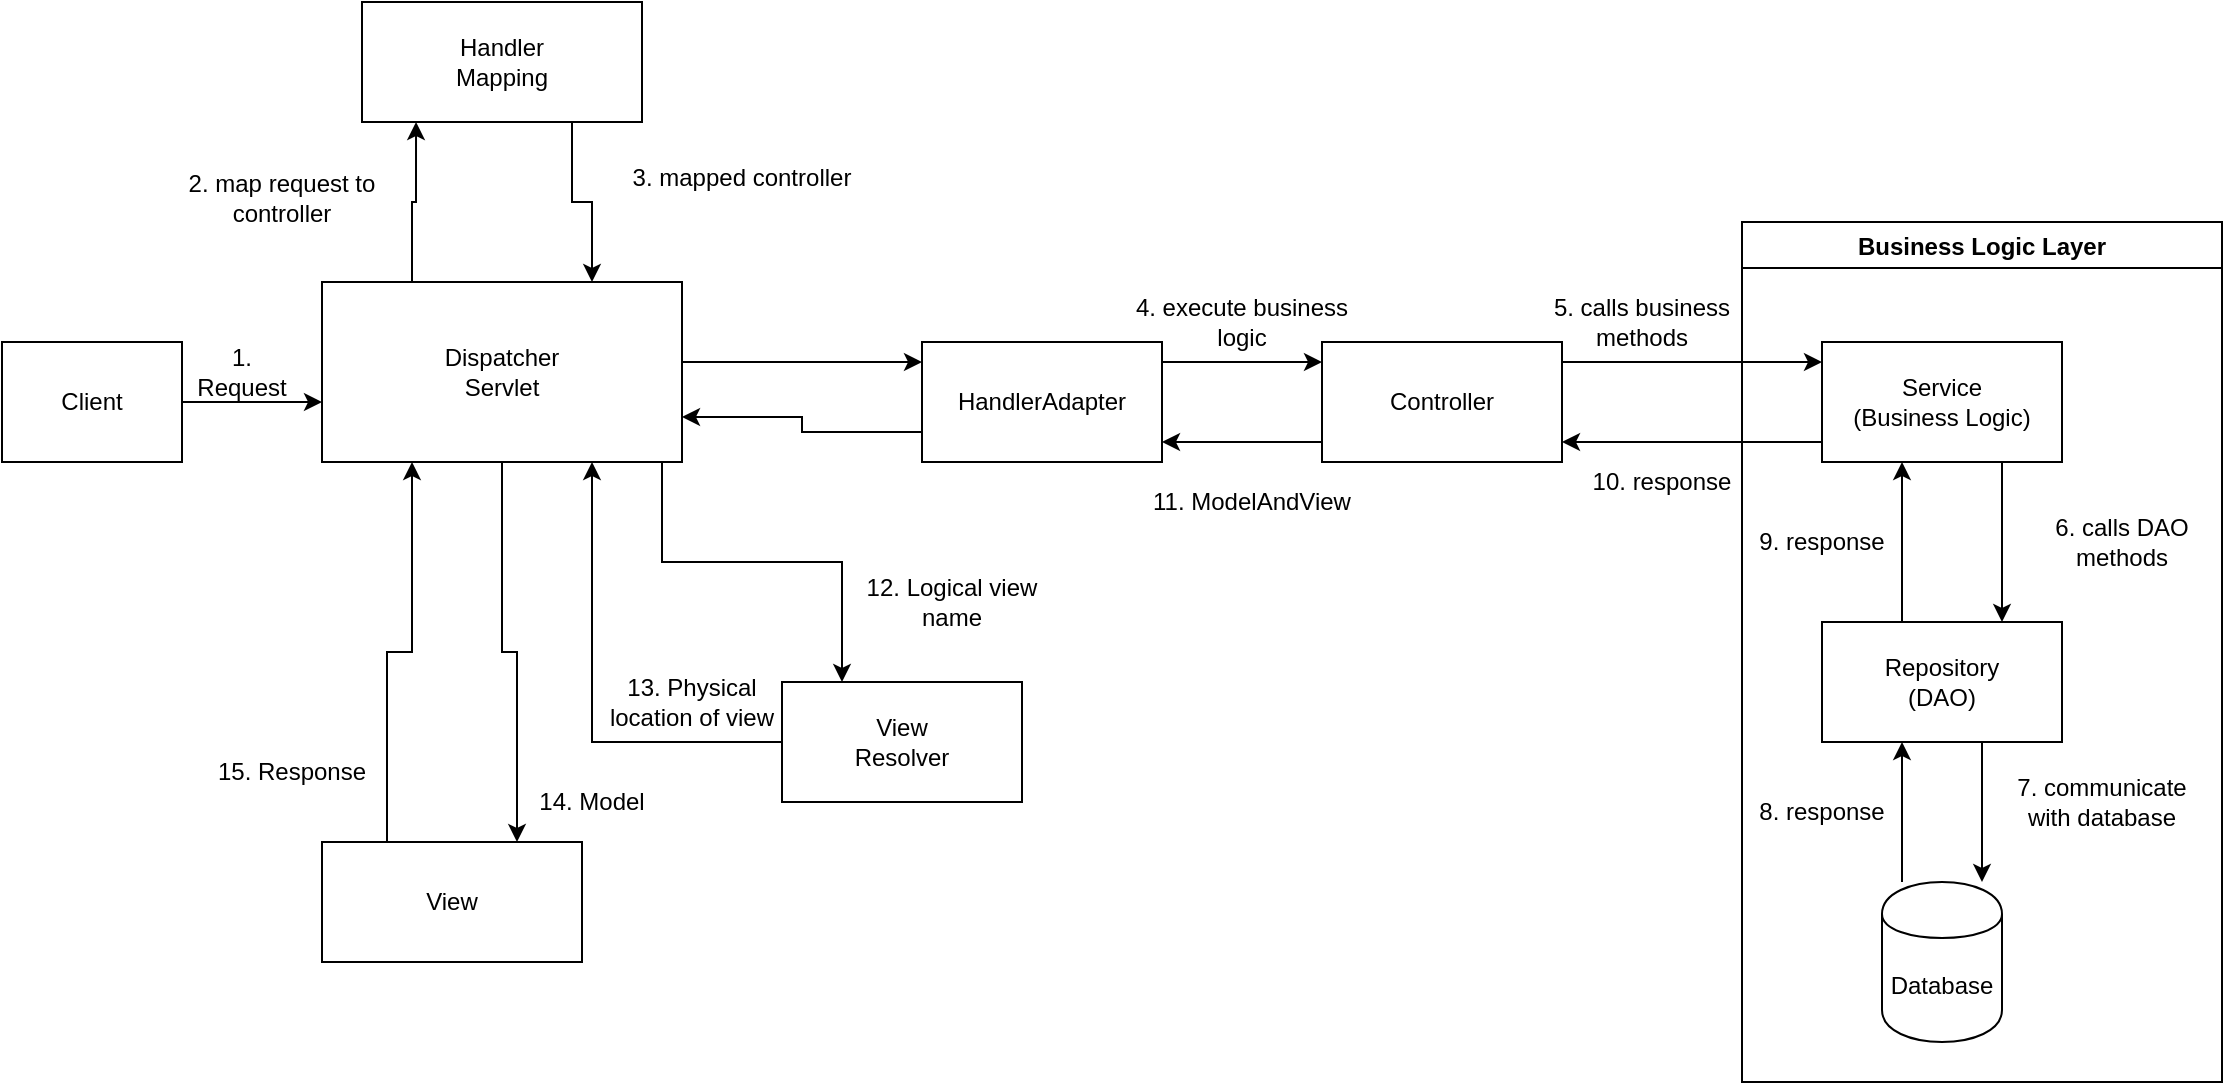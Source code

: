 <mxfile version="10.7.3" type="device"><diagram id="-wCOj6DN_ru2OMGypYO1" name="Page-1"><mxGraphModel dx="840" dy="415" grid="1" gridSize="10" guides="1" tooltips="1" connect="1" arrows="1" fold="1" page="1" pageScale="1" pageWidth="850" pageHeight="1100" math="0" shadow="0"><root><mxCell id="0"/><mxCell id="1" parent="0"/><mxCell id="YCms7LC0hTfmAGJ45y2O-3" value="" style="edgeStyle=orthogonalEdgeStyle;rounded=0;orthogonalLoop=1;jettySize=auto;html=1;" edge="1" parent="1" source="YCms7LC0hTfmAGJ45y2O-1" target="YCms7LC0hTfmAGJ45y2O-2"><mxGeometry relative="1" as="geometry"><Array as="points"><mxPoint x="200" y="240"/><mxPoint x="200" y="240"/></Array></mxGeometry></mxCell><mxCell id="YCms7LC0hTfmAGJ45y2O-1" value="Client&lt;br&gt;" style="rounded=0;whiteSpace=wrap;html=1;" vertex="1" parent="1"><mxGeometry x="20" y="210" width="90" height="60" as="geometry"/></mxCell><mxCell id="YCms7LC0hTfmAGJ45y2O-9" value="" style="edgeStyle=orthogonalEdgeStyle;rounded=0;orthogonalLoop=1;jettySize=auto;html=1;" edge="1" parent="1" source="YCms7LC0hTfmAGJ45y2O-2" target="YCms7LC0hTfmAGJ45y2O-8"><mxGeometry relative="1" as="geometry"><Array as="points"><mxPoint x="450" y="220"/><mxPoint x="450" y="220"/></Array></mxGeometry></mxCell><mxCell id="YCms7LC0hTfmAGJ45y2O-28" value="" style="edgeStyle=orthogonalEdgeStyle;rounded=0;orthogonalLoop=1;jettySize=auto;html=1;" edge="1" parent="1" source="YCms7LC0hTfmAGJ45y2O-2" target="YCms7LC0hTfmAGJ45y2O-27"><mxGeometry relative="1" as="geometry"><Array as="points"><mxPoint x="350" y="320"/><mxPoint x="440" y="320"/></Array></mxGeometry></mxCell><mxCell id="YCms7LC0hTfmAGJ45y2O-70" style="edgeStyle=orthogonalEdgeStyle;rounded=0;orthogonalLoop=1;jettySize=auto;html=1;exitX=0.5;exitY=1;exitDx=0;exitDy=0;entryX=0.75;entryY=0;entryDx=0;entryDy=0;strokeColor=#000000;" edge="1" parent="1" source="YCms7LC0hTfmAGJ45y2O-2" target="YCms7LC0hTfmAGJ45y2O-31"><mxGeometry relative="1" as="geometry"/></mxCell><mxCell id="YCms7LC0hTfmAGJ45y2O-73" style="edgeStyle=orthogonalEdgeStyle;rounded=0;orthogonalLoop=1;jettySize=auto;html=1;exitX=0.25;exitY=0;exitDx=0;exitDy=0;entryX=0.193;entryY=1;entryDx=0;entryDy=0;entryPerimeter=0;strokeColor=#000000;" edge="1" parent="1" source="YCms7LC0hTfmAGJ45y2O-2" target="YCms7LC0hTfmAGJ45y2O-4"><mxGeometry relative="1" as="geometry"/></mxCell><mxCell id="YCms7LC0hTfmAGJ45y2O-2" value="Dispatcher&lt;br&gt;Servlet&lt;br&gt;" style="rounded=0;whiteSpace=wrap;html=1;" vertex="1" parent="1"><mxGeometry x="180" y="180" width="180" height="90" as="geometry"/></mxCell><mxCell id="YCms7LC0hTfmAGJ45y2O-71" style="edgeStyle=orthogonalEdgeStyle;rounded=0;orthogonalLoop=1;jettySize=auto;html=1;exitX=0.25;exitY=0;exitDx=0;exitDy=0;entryX=0.25;entryY=1;entryDx=0;entryDy=0;strokeColor=#000000;" edge="1" parent="1" source="YCms7LC0hTfmAGJ45y2O-31" target="YCms7LC0hTfmAGJ45y2O-2"><mxGeometry relative="1" as="geometry"/></mxCell><mxCell id="YCms7LC0hTfmAGJ45y2O-31" value="View&lt;br&gt;" style="rounded=0;whiteSpace=wrap;html=1;" vertex="1" parent="1"><mxGeometry x="180" y="460" width="130" height="60" as="geometry"/></mxCell><mxCell id="YCms7LC0hTfmAGJ45y2O-29" style="edgeStyle=orthogonalEdgeStyle;rounded=0;orthogonalLoop=1;jettySize=auto;html=1;exitX=0;exitY=0.5;exitDx=0;exitDy=0;entryX=0.75;entryY=1;entryDx=0;entryDy=0;strokeColor=#000000;" edge="1" parent="1" source="YCms7LC0hTfmAGJ45y2O-27" target="YCms7LC0hTfmAGJ45y2O-2"><mxGeometry relative="1" as="geometry"/></mxCell><mxCell id="YCms7LC0hTfmAGJ45y2O-27" value="View&lt;br&gt;Resolver&lt;br&gt;" style="rounded=0;whiteSpace=wrap;html=1;" vertex="1" parent="1"><mxGeometry x="410" y="380" width="120" height="60" as="geometry"/></mxCell><mxCell id="YCms7LC0hTfmAGJ45y2O-11" value="" style="edgeStyle=orthogonalEdgeStyle;rounded=0;orthogonalLoop=1;jettySize=auto;html=1;" edge="1" parent="1" source="YCms7LC0hTfmAGJ45y2O-8" target="YCms7LC0hTfmAGJ45y2O-10"><mxGeometry relative="1" as="geometry"><Array as="points"><mxPoint x="640" y="220"/><mxPoint x="640" y="220"/></Array></mxGeometry></mxCell><mxCell id="YCms7LC0hTfmAGJ45y2O-48" style="edgeStyle=orthogonalEdgeStyle;rounded=0;orthogonalLoop=1;jettySize=auto;html=1;exitX=0;exitY=0.75;exitDx=0;exitDy=0;entryX=1;entryY=0.75;entryDx=0;entryDy=0;" edge="1" parent="1" source="YCms7LC0hTfmAGJ45y2O-8" target="YCms7LC0hTfmAGJ45y2O-2"><mxGeometry relative="1" as="geometry"/></mxCell><mxCell id="YCms7LC0hTfmAGJ45y2O-8" value="HandlerAdapter&lt;br&gt;" style="rounded=0;whiteSpace=wrap;html=1;" vertex="1" parent="1"><mxGeometry x="480" y="210" width="120" height="60" as="geometry"/></mxCell><mxCell id="YCms7LC0hTfmAGJ45y2O-13" value="" style="edgeStyle=orthogonalEdgeStyle;rounded=0;orthogonalLoop=1;jettySize=auto;html=1;" edge="1" parent="1" source="YCms7LC0hTfmAGJ45y2O-10" target="YCms7LC0hTfmAGJ45y2O-12"><mxGeometry relative="1" as="geometry"><Array as="points"><mxPoint x="830" y="220"/><mxPoint x="830" y="220"/></Array></mxGeometry></mxCell><mxCell id="YCms7LC0hTfmAGJ45y2O-21" value="" style="edgeStyle=orthogonalEdgeStyle;rounded=0;orthogonalLoop=1;jettySize=auto;html=1;" edge="1" parent="1" source="YCms7LC0hTfmAGJ45y2O-10" target="YCms7LC0hTfmAGJ45y2O-8"><mxGeometry relative="1" as="geometry"><Array as="points"><mxPoint x="660" y="260"/><mxPoint x="660" y="260"/></Array></mxGeometry></mxCell><mxCell id="YCms7LC0hTfmAGJ45y2O-10" value="Controller&lt;br&gt;" style="rounded=0;whiteSpace=wrap;html=1;" vertex="1" parent="1"><mxGeometry x="680" y="210" width="120" height="60" as="geometry"/></mxCell><mxCell id="YCms7LC0hTfmAGJ45y2O-15" value="" style="edgeStyle=orthogonalEdgeStyle;rounded=0;orthogonalLoop=1;jettySize=auto;html=1;" edge="1" parent="1" source="YCms7LC0hTfmAGJ45y2O-12" target="YCms7LC0hTfmAGJ45y2O-14"><mxGeometry relative="1" as="geometry"><Array as="points"><mxPoint x="1020" y="290"/><mxPoint x="1020" y="290"/></Array></mxGeometry></mxCell><mxCell id="YCms7LC0hTfmAGJ45y2O-20" value="" style="edgeStyle=orthogonalEdgeStyle;rounded=0;orthogonalLoop=1;jettySize=auto;html=1;" edge="1" parent="1" source="YCms7LC0hTfmAGJ45y2O-12" target="YCms7LC0hTfmAGJ45y2O-10"><mxGeometry relative="1" as="geometry"><Array as="points"><mxPoint x="840" y="260"/><mxPoint x="840" y="260"/></Array></mxGeometry></mxCell><mxCell id="YCms7LC0hTfmAGJ45y2O-12" value="Service&lt;br&gt;(Business Logic)&lt;br&gt;" style="rounded=0;whiteSpace=wrap;html=1;" vertex="1" parent="1"><mxGeometry x="930" y="210" width="120" height="60" as="geometry"/></mxCell><mxCell id="YCms7LC0hTfmAGJ45y2O-17" value="" style="edgeStyle=orthogonalEdgeStyle;rounded=0;orthogonalLoop=1;jettySize=auto;html=1;" edge="1" parent="1" source="YCms7LC0hTfmAGJ45y2O-14" target="YCms7LC0hTfmAGJ45y2O-16"><mxGeometry relative="1" as="geometry"><Array as="points"><mxPoint x="1010" y="450"/><mxPoint x="1010" y="450"/></Array></mxGeometry></mxCell><mxCell id="YCms7LC0hTfmAGJ45y2O-19" value="" style="edgeStyle=orthogonalEdgeStyle;rounded=0;orthogonalLoop=1;jettySize=auto;html=1;" edge="1" parent="1" source="YCms7LC0hTfmAGJ45y2O-14" target="YCms7LC0hTfmAGJ45y2O-12"><mxGeometry relative="1" as="geometry"><Array as="points"><mxPoint x="970" y="310"/><mxPoint x="970" y="310"/></Array></mxGeometry></mxCell><mxCell id="YCms7LC0hTfmAGJ45y2O-14" value="Repository&lt;br&gt;(DAO)&lt;br&gt;" style="rounded=0;whiteSpace=wrap;html=1;" vertex="1" parent="1"><mxGeometry x="930" y="350" width="120" height="60" as="geometry"/></mxCell><mxCell id="YCms7LC0hTfmAGJ45y2O-74" style="edgeStyle=orthogonalEdgeStyle;rounded=0;orthogonalLoop=1;jettySize=auto;html=1;exitX=0.75;exitY=1;exitDx=0;exitDy=0;entryX=0.75;entryY=0;entryDx=0;entryDy=0;strokeColor=#000000;" edge="1" parent="1" source="YCms7LC0hTfmAGJ45y2O-4" target="YCms7LC0hTfmAGJ45y2O-2"><mxGeometry relative="1" as="geometry"/></mxCell><mxCell id="YCms7LC0hTfmAGJ45y2O-4" value="Handler&lt;br&gt;Mapping&lt;br&gt;" style="rounded=0;whiteSpace=wrap;html=1;" vertex="1" parent="1"><mxGeometry x="200" y="40" width="140" height="60" as="geometry"/></mxCell><mxCell id="YCms7LC0hTfmAGJ45y2O-18" value="" style="edgeStyle=orthogonalEdgeStyle;rounded=0;orthogonalLoop=1;jettySize=auto;html=1;" edge="1" parent="1" source="YCms7LC0hTfmAGJ45y2O-16" target="YCms7LC0hTfmAGJ45y2O-14"><mxGeometry relative="1" as="geometry"><Array as="points"><mxPoint x="970" y="440"/><mxPoint x="970" y="440"/></Array></mxGeometry></mxCell><mxCell id="YCms7LC0hTfmAGJ45y2O-16" value="Database" style="shape=cylinder;whiteSpace=wrap;html=1;boundedLbl=1;backgroundOutline=1;" vertex="1" parent="1"><mxGeometry x="960" y="480" width="60" height="80" as="geometry"/></mxCell><mxCell id="YCms7LC0hTfmAGJ45y2O-43" value="Business Logic Layer" style="swimlane;" vertex="1" parent="1"><mxGeometry x="890" y="150" width="240" height="430" as="geometry"/></mxCell><mxCell id="YCms7LC0hTfmAGJ45y2O-55" value="6. calls DAO methods" style="text;html=1;strokeColor=none;fillColor=none;align=center;verticalAlign=middle;whiteSpace=wrap;rounded=0;" vertex="1" parent="YCms7LC0hTfmAGJ45y2O-43"><mxGeometry x="140" y="150" width="100" height="20" as="geometry"/></mxCell><mxCell id="YCms7LC0hTfmAGJ45y2O-56" value="7. communicate with database" style="text;html=1;strokeColor=none;fillColor=none;align=center;verticalAlign=middle;whiteSpace=wrap;rounded=0;" vertex="1" parent="YCms7LC0hTfmAGJ45y2O-43"><mxGeometry x="130" y="280" width="100" height="20" as="geometry"/></mxCell><mxCell id="YCms7LC0hTfmAGJ45y2O-57" value="8. response" style="text;html=1;strokeColor=none;fillColor=none;align=center;verticalAlign=middle;whiteSpace=wrap;rounded=0;" vertex="1" parent="YCms7LC0hTfmAGJ45y2O-43"><mxGeometry x="-10" y="285" width="100" height="20" as="geometry"/></mxCell><mxCell id="YCms7LC0hTfmAGJ45y2O-58" value="9. response" style="text;html=1;strokeColor=none;fillColor=none;align=center;verticalAlign=middle;whiteSpace=wrap;rounded=0;" vertex="1" parent="YCms7LC0hTfmAGJ45y2O-43"><mxGeometry x="-10" y="150" width="100" height="20" as="geometry"/></mxCell><mxCell id="YCms7LC0hTfmAGJ45y2O-44" value="1. Request" style="text;html=1;strokeColor=none;fillColor=none;align=center;verticalAlign=middle;whiteSpace=wrap;rounded=0;" vertex="1" parent="1"><mxGeometry x="120" y="215" width="40" height="20" as="geometry"/></mxCell><mxCell id="YCms7LC0hTfmAGJ45y2O-49" value="2. map request to controller" style="text;html=1;strokeColor=none;fillColor=none;align=center;verticalAlign=middle;whiteSpace=wrap;rounded=0;" vertex="1" parent="1"><mxGeometry x="100" y="128" width="120" height="20" as="geometry"/></mxCell><mxCell id="YCms7LC0hTfmAGJ45y2O-50" value="3. mapped controller" style="text;html=1;strokeColor=none;fillColor=none;align=center;verticalAlign=middle;whiteSpace=wrap;rounded=0;" vertex="1" parent="1"><mxGeometry x="330" y="118" width="120" height="20" as="geometry"/></mxCell><mxCell id="YCms7LC0hTfmAGJ45y2O-51" value="4. execute business logic" style="text;html=1;strokeColor=none;fillColor=none;align=center;verticalAlign=middle;whiteSpace=wrap;rounded=0;" vertex="1" parent="1"><mxGeometry x="580" y="190" width="120" height="20" as="geometry"/></mxCell><mxCell id="YCms7LC0hTfmAGJ45y2O-52" value="5. calls business methods" style="text;html=1;strokeColor=none;fillColor=none;align=center;verticalAlign=middle;whiteSpace=wrap;rounded=0;" vertex="1" parent="1"><mxGeometry x="780" y="190" width="120" height="20" as="geometry"/></mxCell><mxCell id="YCms7LC0hTfmAGJ45y2O-59" value="10. response" style="text;html=1;strokeColor=none;fillColor=none;align=center;verticalAlign=middle;whiteSpace=wrap;rounded=0;" vertex="1" parent="1"><mxGeometry x="800" y="270" width="100" height="20" as="geometry"/></mxCell><mxCell id="YCms7LC0hTfmAGJ45y2O-60" value="11. ModelAndView" style="text;html=1;strokeColor=none;fillColor=none;align=center;verticalAlign=middle;whiteSpace=wrap;rounded=0;" vertex="1" parent="1"><mxGeometry x="590" y="280" width="110" height="20" as="geometry"/></mxCell><mxCell id="YCms7LC0hTfmAGJ45y2O-61" value="12. Logical view name" style="text;html=1;strokeColor=none;fillColor=none;align=center;verticalAlign=middle;whiteSpace=wrap;rounded=0;" vertex="1" parent="1"><mxGeometry x="440" y="330" width="110" height="20" as="geometry"/></mxCell><mxCell id="YCms7LC0hTfmAGJ45y2O-62" value="13. Physical location of view" style="text;html=1;strokeColor=none;fillColor=none;align=center;verticalAlign=middle;whiteSpace=wrap;rounded=0;" vertex="1" parent="1"><mxGeometry x="320" y="380" width="90" height="20" as="geometry"/></mxCell><mxCell id="YCms7LC0hTfmAGJ45y2O-63" value="14. Model" style="text;html=1;strokeColor=none;fillColor=none;align=center;verticalAlign=middle;whiteSpace=wrap;rounded=0;" vertex="1" parent="1"><mxGeometry x="270" y="430" width="90" height="20" as="geometry"/></mxCell><mxCell id="YCms7LC0hTfmAGJ45y2O-72" value="15. Response" style="text;html=1;strokeColor=none;fillColor=none;align=center;verticalAlign=middle;whiteSpace=wrap;rounded=0;" vertex="1" parent="1"><mxGeometry x="120" y="415" width="90" height="20" as="geometry"/></mxCell></root></mxGraphModel></diagram></mxfile>